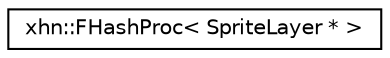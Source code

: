 digraph "Graphical Class Hierarchy"
{
  edge [fontname="Helvetica",fontsize="10",labelfontname="Helvetica",labelfontsize="10"];
  node [fontname="Helvetica",fontsize="10",shape=record];
  rankdir="LR";
  Node1 [label="xhn::FHashProc\< SpriteLayer * \>",height=0.2,width=0.4,color="black", fillcolor="white", style="filled",URL="$structxhn_1_1_f_hash_proc.html"];
}
